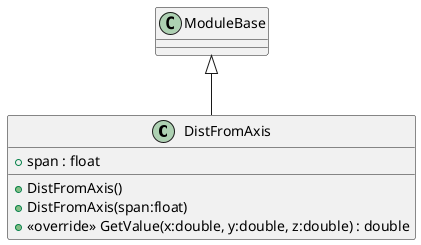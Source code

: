 @startuml
class DistFromAxis {
    + span : float
    + DistFromAxis()
    + DistFromAxis(span:float)
    + <<override>> GetValue(x:double, y:double, z:double) : double
}
ModuleBase <|-- DistFromAxis
@enduml
